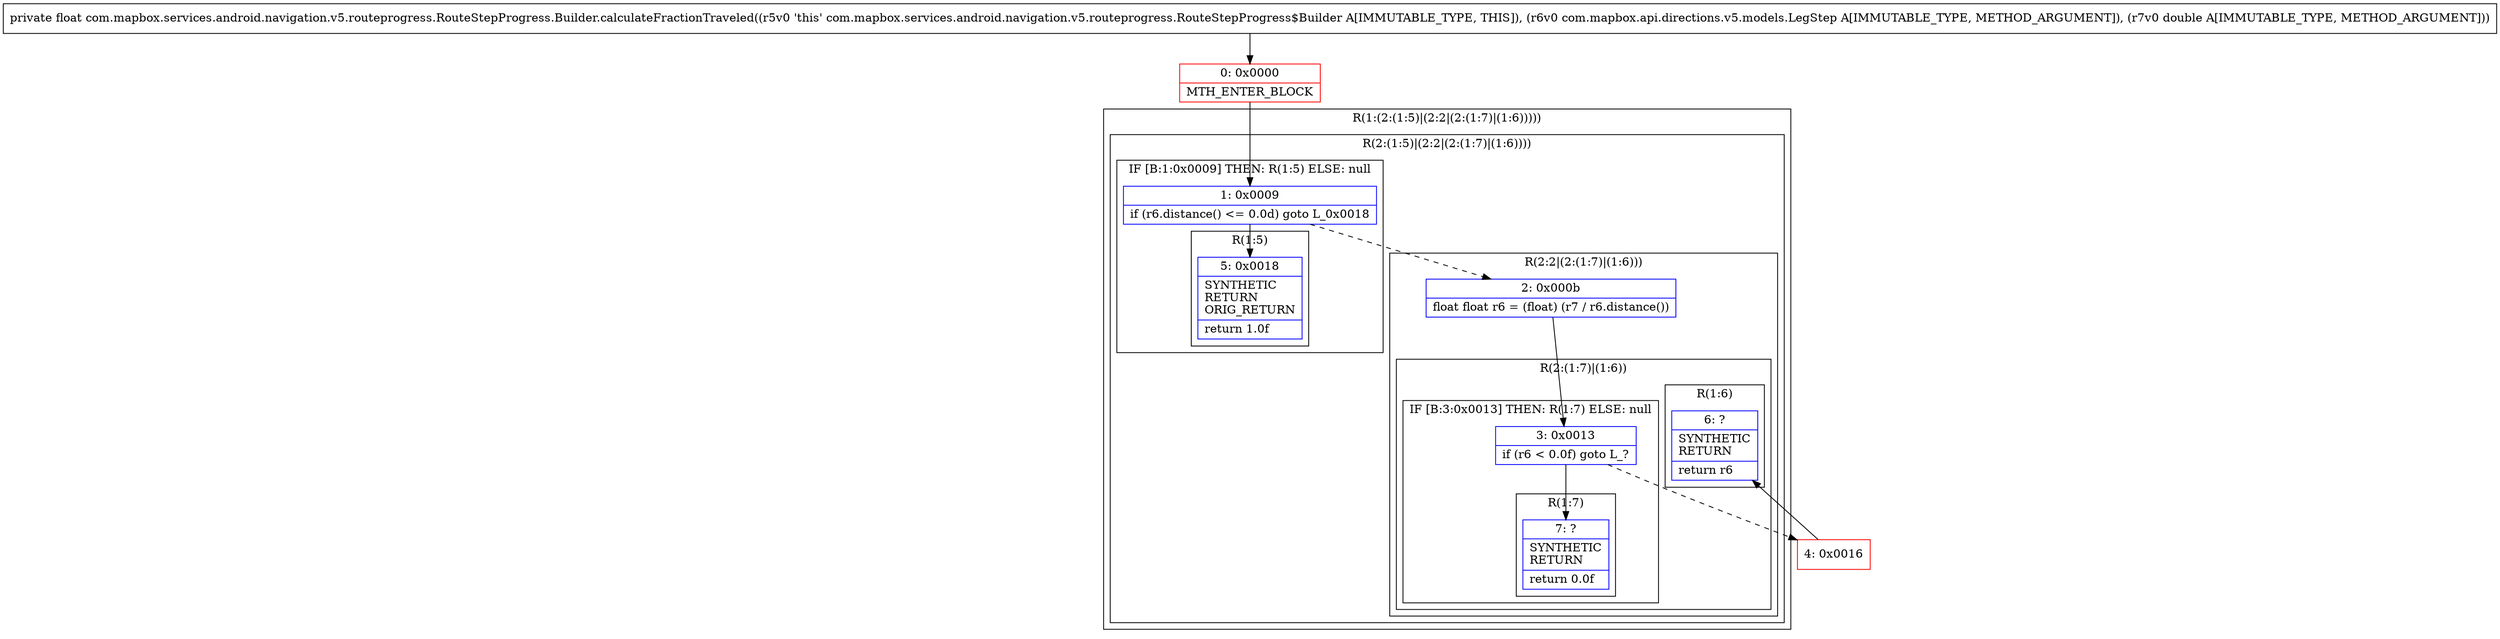 digraph "CFG forcom.mapbox.services.android.navigation.v5.routeprogress.RouteStepProgress.Builder.calculateFractionTraveled(Lcom\/mapbox\/api\/directions\/v5\/models\/LegStep;D)F" {
subgraph cluster_Region_343121051 {
label = "R(1:(2:(1:5)|(2:2|(2:(1:7)|(1:6)))))";
node [shape=record,color=blue];
subgraph cluster_Region_888069957 {
label = "R(2:(1:5)|(2:2|(2:(1:7)|(1:6))))";
node [shape=record,color=blue];
subgraph cluster_IfRegion_928504695 {
label = "IF [B:1:0x0009] THEN: R(1:5) ELSE: null";
node [shape=record,color=blue];
Node_1 [shape=record,label="{1\:\ 0x0009|if (r6.distance() \<= 0.0d) goto L_0x0018\l}"];
subgraph cluster_Region_1479172950 {
label = "R(1:5)";
node [shape=record,color=blue];
Node_5 [shape=record,label="{5\:\ 0x0018|SYNTHETIC\lRETURN\lORIG_RETURN\l|return 1.0f\l}"];
}
}
subgraph cluster_Region_277355469 {
label = "R(2:2|(2:(1:7)|(1:6)))";
node [shape=record,color=blue];
Node_2 [shape=record,label="{2\:\ 0x000b|float float r6 = (float) (r7 \/ r6.distance())\l}"];
subgraph cluster_Region_1345694604 {
label = "R(2:(1:7)|(1:6))";
node [shape=record,color=blue];
subgraph cluster_IfRegion_351273969 {
label = "IF [B:3:0x0013] THEN: R(1:7) ELSE: null";
node [shape=record,color=blue];
Node_3 [shape=record,label="{3\:\ 0x0013|if (r6 \< 0.0f) goto L_?\l}"];
subgraph cluster_Region_316883512 {
label = "R(1:7)";
node [shape=record,color=blue];
Node_7 [shape=record,label="{7\:\ ?|SYNTHETIC\lRETURN\l|return 0.0f\l}"];
}
}
subgraph cluster_Region_2053334493 {
label = "R(1:6)";
node [shape=record,color=blue];
Node_6 [shape=record,label="{6\:\ ?|SYNTHETIC\lRETURN\l|return r6\l}"];
}
}
}
}
}
Node_0 [shape=record,color=red,label="{0\:\ 0x0000|MTH_ENTER_BLOCK\l}"];
Node_4 [shape=record,color=red,label="{4\:\ 0x0016}"];
MethodNode[shape=record,label="{private float com.mapbox.services.android.navigation.v5.routeprogress.RouteStepProgress.Builder.calculateFractionTraveled((r5v0 'this' com.mapbox.services.android.navigation.v5.routeprogress.RouteStepProgress$Builder A[IMMUTABLE_TYPE, THIS]), (r6v0 com.mapbox.api.directions.v5.models.LegStep A[IMMUTABLE_TYPE, METHOD_ARGUMENT]), (r7v0 double A[IMMUTABLE_TYPE, METHOD_ARGUMENT])) }"];
MethodNode -> Node_0;
Node_1 -> Node_2[style=dashed];
Node_1 -> Node_5;
Node_2 -> Node_3;
Node_3 -> Node_4[style=dashed];
Node_3 -> Node_7;
Node_0 -> Node_1;
Node_4 -> Node_6;
}

